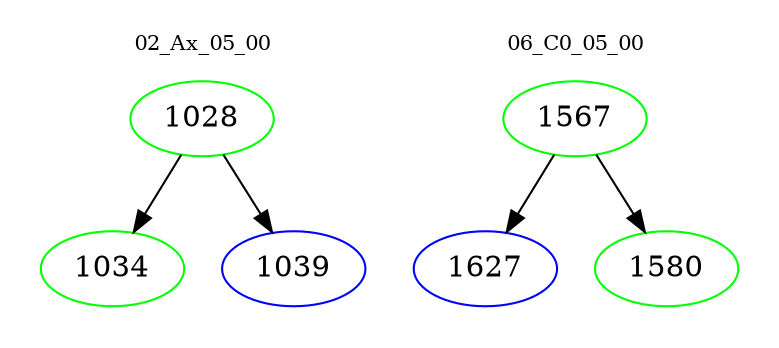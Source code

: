 digraph{
subgraph cluster_0 {
color = white
label = "02_Ax_05_00";
fontsize=10;
T0_1028 [label="1028", color="green"]
T0_1028 -> T0_1034 [color="black"]
T0_1034 [label="1034", color="green"]
T0_1028 -> T0_1039 [color="black"]
T0_1039 [label="1039", color="blue"]
}
subgraph cluster_1 {
color = white
label = "06_C0_05_00";
fontsize=10;
T1_1567 [label="1567", color="green"]
T1_1567 -> T1_1627 [color="black"]
T1_1627 [label="1627", color="blue"]
T1_1567 -> T1_1580 [color="black"]
T1_1580 [label="1580", color="green"]
}
}
